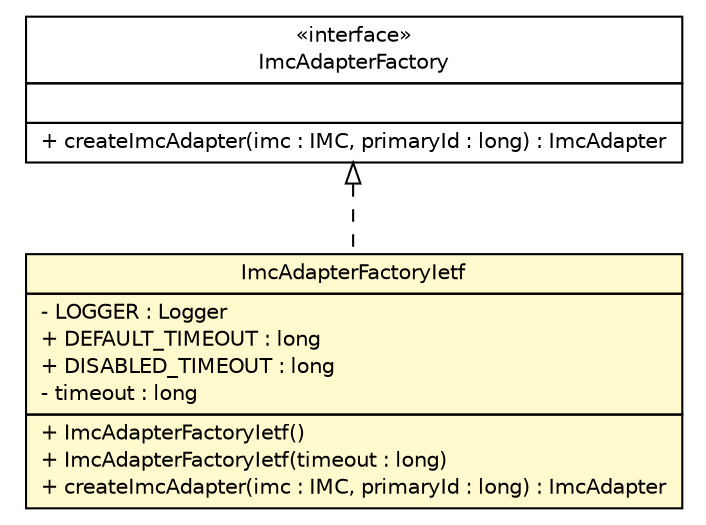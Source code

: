 #!/usr/local/bin/dot
#
# Class diagram 
# Generated by UMLGraph version R5_6 (http://www.umlgraph.org/)
#

digraph G {
	edge [fontname="Helvetica",fontsize=10,labelfontname="Helvetica",labelfontsize=10];
	node [fontname="Helvetica",fontsize=10,shape=plaintext];
	nodesep=0.25;
	ranksep=0.5;
	// de.hsbremen.tc.tnc.tnccs.adapter.im.ImcAdapterFactory
	c21597 [label=<<table title="de.hsbremen.tc.tnc.tnccs.adapter.im.ImcAdapterFactory" border="0" cellborder="1" cellspacing="0" cellpadding="2" port="p" href="./ImcAdapterFactory.html">
		<tr><td><table border="0" cellspacing="0" cellpadding="1">
<tr><td align="center" balign="center"> &#171;interface&#187; </td></tr>
<tr><td align="center" balign="center"> ImcAdapterFactory </td></tr>
		</table></td></tr>
		<tr><td><table border="0" cellspacing="0" cellpadding="1">
<tr><td align="left" balign="left">  </td></tr>
		</table></td></tr>
		<tr><td><table border="0" cellspacing="0" cellpadding="1">
<tr><td align="left" balign="left"> + createImcAdapter(imc : IMC, primaryId : long) : ImcAdapter </td></tr>
		</table></td></tr>
		</table>>, URL="./ImcAdapterFactory.html", fontname="Helvetica", fontcolor="black", fontsize=10.0];
	// de.hsbremen.tc.tnc.tnccs.adapter.im.ImcAdapterFactoryIetf
	c21603 [label=<<table title="de.hsbremen.tc.tnc.tnccs.adapter.im.ImcAdapterFactoryIetf" border="0" cellborder="1" cellspacing="0" cellpadding="2" port="p" bgcolor="lemonChiffon" href="./ImcAdapterFactoryIetf.html">
		<tr><td><table border="0" cellspacing="0" cellpadding="1">
<tr><td align="center" balign="center"> ImcAdapterFactoryIetf </td></tr>
		</table></td></tr>
		<tr><td><table border="0" cellspacing="0" cellpadding="1">
<tr><td align="left" balign="left"> - LOGGER : Logger </td></tr>
<tr><td align="left" balign="left"> + DEFAULT_TIMEOUT : long </td></tr>
<tr><td align="left" balign="left"> + DISABLED_TIMEOUT : long </td></tr>
<tr><td align="left" balign="left"> - timeout : long </td></tr>
		</table></td></tr>
		<tr><td><table border="0" cellspacing="0" cellpadding="1">
<tr><td align="left" balign="left"> + ImcAdapterFactoryIetf() </td></tr>
<tr><td align="left" balign="left"> + ImcAdapterFactoryIetf(timeout : long) </td></tr>
<tr><td align="left" balign="left"> + createImcAdapter(imc : IMC, primaryId : long) : ImcAdapter </td></tr>
		</table></td></tr>
		</table>>, URL="./ImcAdapterFactoryIetf.html", fontname="Helvetica", fontcolor="black", fontsize=10.0];
	//de.hsbremen.tc.tnc.tnccs.adapter.im.ImcAdapterFactoryIetf implements de.hsbremen.tc.tnc.tnccs.adapter.im.ImcAdapterFactory
	c21597:p -> c21603:p [dir=back,arrowtail=empty,style=dashed];
}


